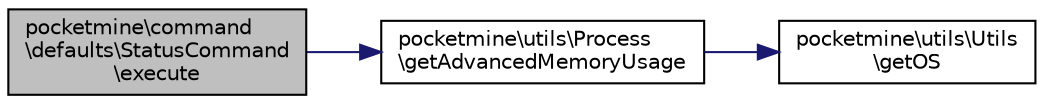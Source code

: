 digraph "pocketmine\command\defaults\StatusCommand\execute"
{
 // INTERACTIVE_SVG=YES
 // LATEX_PDF_SIZE
  edge [fontname="Helvetica",fontsize="10",labelfontname="Helvetica",labelfontsize="10"];
  node [fontname="Helvetica",fontsize="10",shape=record];
  rankdir="LR";
  Node1 [label="pocketmine\\command\l\\defaults\\StatusCommand\l\\execute",height=0.2,width=0.4,color="black", fillcolor="grey75", style="filled", fontcolor="black",tooltip=" "];
  Node1 -> Node2 [color="midnightblue",fontsize="10",style="solid",fontname="Helvetica"];
  Node2 [label="pocketmine\\utils\\Process\l\\getAdvancedMemoryUsage",height=0.2,width=0.4,color="black", fillcolor="white", style="filled",URL="$d8/d9e/classpocketmine_1_1utils_1_1_process.html#abffaf0756ea0f94b647cc657d4a65d0f",tooltip=" "];
  Node2 -> Node3 [color="midnightblue",fontsize="10",style="solid",fontname="Helvetica"];
  Node3 [label="pocketmine\\utils\\Utils\l\\getOS",height=0.2,width=0.4,color="black", fillcolor="white", style="filled",URL="$dc/d1a/classpocketmine_1_1utils_1_1_utils.html#a713aab61da011ccfcd4bea3e6349fc67",tooltip=" "];
}
